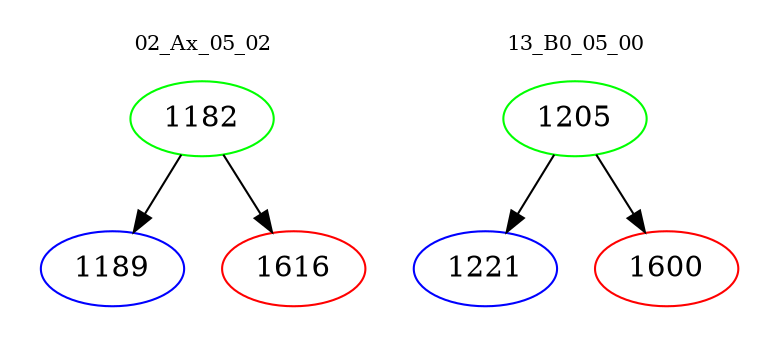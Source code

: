 digraph{
subgraph cluster_0 {
color = white
label = "02_Ax_05_02";
fontsize=10;
T0_1182 [label="1182", color="green"]
T0_1182 -> T0_1189 [color="black"]
T0_1189 [label="1189", color="blue"]
T0_1182 -> T0_1616 [color="black"]
T0_1616 [label="1616", color="red"]
}
subgraph cluster_1 {
color = white
label = "13_B0_05_00";
fontsize=10;
T1_1205 [label="1205", color="green"]
T1_1205 -> T1_1221 [color="black"]
T1_1221 [label="1221", color="blue"]
T1_1205 -> T1_1600 [color="black"]
T1_1600 [label="1600", color="red"]
}
}

